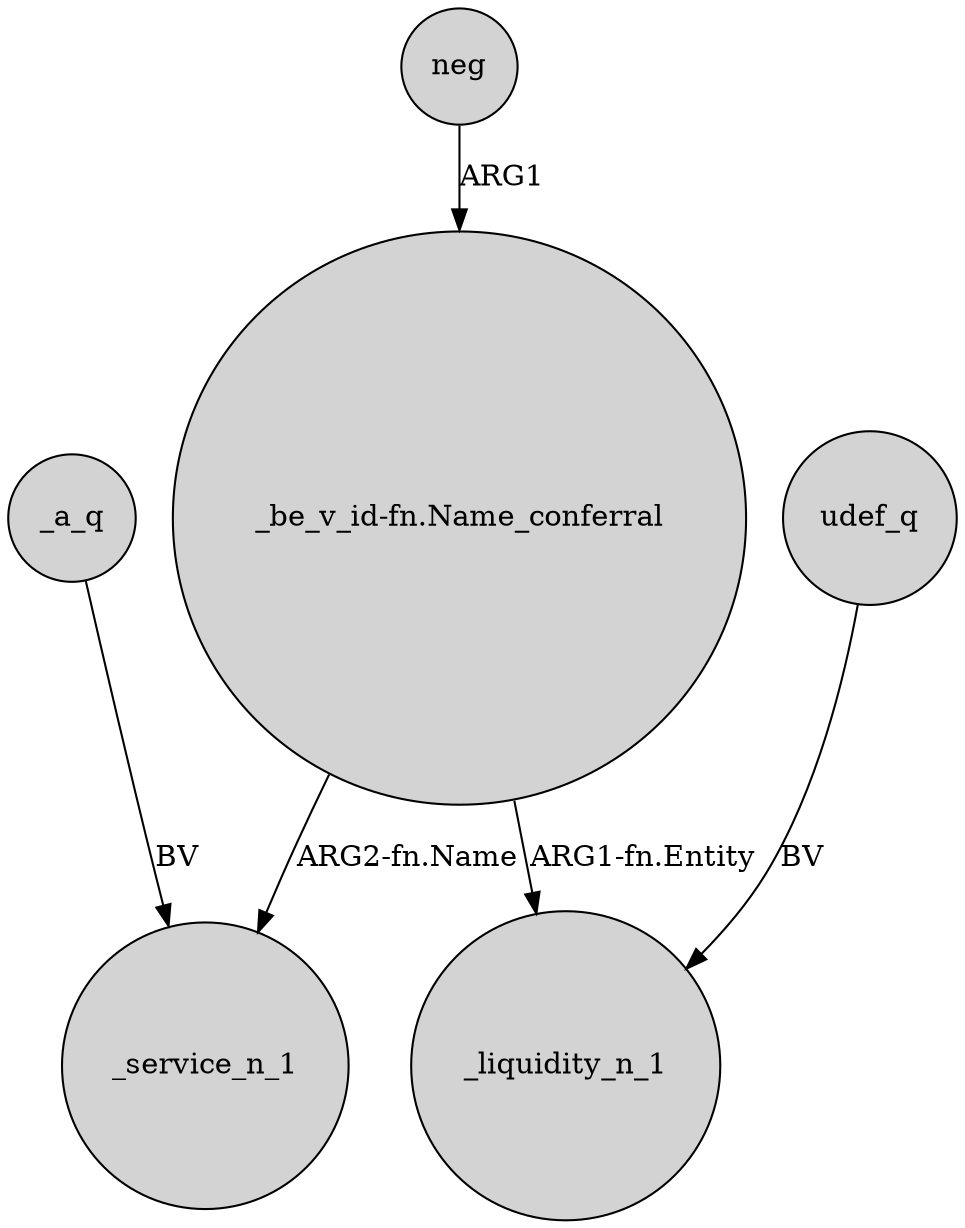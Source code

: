digraph {
	node [shape=circle style=filled]
	_a_q -> _service_n_1 [label=BV]
	"_be_v_id-fn.Name_conferral" -> _service_n_1 [label="ARG2-fn.Name"]
	neg -> "_be_v_id-fn.Name_conferral" [label=ARG1]
	"_be_v_id-fn.Name_conferral" -> _liquidity_n_1 [label="ARG1-fn.Entity"]
	udef_q -> _liquidity_n_1 [label=BV]
}
